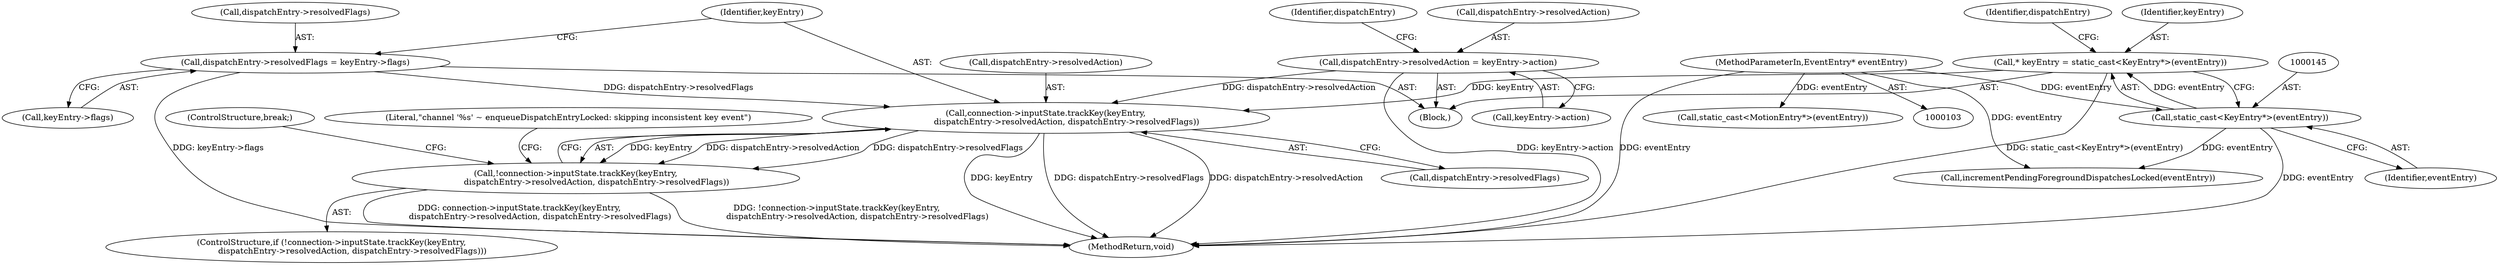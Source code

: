 digraph "0_Android_03a53d1c7765eeb3af0bc34c3dff02ada1953fbf@API" {
"1000163" [label="(Call,connection->inputState.trackKey(keyEntry,\n                dispatchEntry->resolvedAction, dispatchEntry->resolvedFlags))"];
"1000142" [label="(Call,* keyEntry = static_cast<KeyEntry*>(eventEntry))"];
"1000144" [label="(Call,static_cast<KeyEntry*>(eventEntry))"];
"1000105" [label="(MethodParameterIn,EventEntry* eventEntry)"];
"1000147" [label="(Call,dispatchEntry->resolvedAction = keyEntry->action)"];
"1000154" [label="(Call,dispatchEntry->resolvedFlags = keyEntry->flags)"];
"1000162" [label="(Call,!connection->inputState.trackKey(keyEntry,\n                dispatchEntry->resolvedAction, dispatchEntry->resolvedFlags))"];
"1000146" [label="(Identifier,eventEntry)"];
"1000161" [label="(ControlStructure,if (!connection->inputState.trackKey(keyEntry,\n                dispatchEntry->resolvedAction, dispatchEntry->resolvedFlags)))"];
"1000178" [label="(ControlStructure,break;)"];
"1000154" [label="(Call,dispatchEntry->resolvedFlags = keyEntry->flags)"];
"1000335" [label="(MethodReturn,void)"];
"1000329" [label="(Call,incrementPendingForegroundDispatchesLocked(eventEntry))"];
"1000155" [label="(Call,dispatchEntry->resolvedFlags)"];
"1000156" [label="(Identifier,dispatchEntry)"];
"1000173" [label="(Literal,\"channel '%s' ~ enqueueDispatchEntryLocked: skipping inconsistent key event\")"];
"1000149" [label="(Identifier,dispatchEntry)"];
"1000163" [label="(Call,connection->inputState.trackKey(keyEntry,\n                dispatchEntry->resolvedAction, dispatchEntry->resolvedFlags))"];
"1000162" [label="(Call,!connection->inputState.trackKey(keyEntry,\n                dispatchEntry->resolvedAction, dispatchEntry->resolvedFlags))"];
"1000148" [label="(Call,dispatchEntry->resolvedAction)"];
"1000105" [label="(MethodParameterIn,EventEntry* eventEntry)"];
"1000164" [label="(Identifier,keyEntry)"];
"1000147" [label="(Call,dispatchEntry->resolvedAction = keyEntry->action)"];
"1000151" [label="(Call,keyEntry->action)"];
"1000142" [label="(Call,* keyEntry = static_cast<KeyEntry*>(eventEntry))"];
"1000168" [label="(Call,dispatchEntry->resolvedFlags)"];
"1000143" [label="(Identifier,keyEntry)"];
"1000158" [label="(Call,keyEntry->flags)"];
"1000140" [label="(Block,)"];
"1000165" [label="(Call,dispatchEntry->resolvedAction)"];
"1000184" [label="(Call,static_cast<MotionEntry*>(eventEntry))"];
"1000144" [label="(Call,static_cast<KeyEntry*>(eventEntry))"];
"1000163" -> "1000162"  [label="AST: "];
"1000163" -> "1000168"  [label="CFG: "];
"1000164" -> "1000163"  [label="AST: "];
"1000165" -> "1000163"  [label="AST: "];
"1000168" -> "1000163"  [label="AST: "];
"1000162" -> "1000163"  [label="CFG: "];
"1000163" -> "1000335"  [label="DDG: keyEntry"];
"1000163" -> "1000335"  [label="DDG: dispatchEntry->resolvedFlags"];
"1000163" -> "1000335"  [label="DDG: dispatchEntry->resolvedAction"];
"1000163" -> "1000162"  [label="DDG: keyEntry"];
"1000163" -> "1000162"  [label="DDG: dispatchEntry->resolvedAction"];
"1000163" -> "1000162"  [label="DDG: dispatchEntry->resolvedFlags"];
"1000142" -> "1000163"  [label="DDG: keyEntry"];
"1000147" -> "1000163"  [label="DDG: dispatchEntry->resolvedAction"];
"1000154" -> "1000163"  [label="DDG: dispatchEntry->resolvedFlags"];
"1000142" -> "1000140"  [label="AST: "];
"1000142" -> "1000144"  [label="CFG: "];
"1000143" -> "1000142"  [label="AST: "];
"1000144" -> "1000142"  [label="AST: "];
"1000149" -> "1000142"  [label="CFG: "];
"1000142" -> "1000335"  [label="DDG: static_cast<KeyEntry*>(eventEntry)"];
"1000144" -> "1000142"  [label="DDG: eventEntry"];
"1000144" -> "1000146"  [label="CFG: "];
"1000145" -> "1000144"  [label="AST: "];
"1000146" -> "1000144"  [label="AST: "];
"1000144" -> "1000335"  [label="DDG: eventEntry"];
"1000105" -> "1000144"  [label="DDG: eventEntry"];
"1000144" -> "1000329"  [label="DDG: eventEntry"];
"1000105" -> "1000103"  [label="AST: "];
"1000105" -> "1000335"  [label="DDG: eventEntry"];
"1000105" -> "1000184"  [label="DDG: eventEntry"];
"1000105" -> "1000329"  [label="DDG: eventEntry"];
"1000147" -> "1000140"  [label="AST: "];
"1000147" -> "1000151"  [label="CFG: "];
"1000148" -> "1000147"  [label="AST: "];
"1000151" -> "1000147"  [label="AST: "];
"1000156" -> "1000147"  [label="CFG: "];
"1000147" -> "1000335"  [label="DDG: keyEntry->action"];
"1000154" -> "1000140"  [label="AST: "];
"1000154" -> "1000158"  [label="CFG: "];
"1000155" -> "1000154"  [label="AST: "];
"1000158" -> "1000154"  [label="AST: "];
"1000164" -> "1000154"  [label="CFG: "];
"1000154" -> "1000335"  [label="DDG: keyEntry->flags"];
"1000162" -> "1000161"  [label="AST: "];
"1000173" -> "1000162"  [label="CFG: "];
"1000178" -> "1000162"  [label="CFG: "];
"1000162" -> "1000335"  [label="DDG: connection->inputState.trackKey(keyEntry,\n                dispatchEntry->resolvedAction, dispatchEntry->resolvedFlags)"];
"1000162" -> "1000335"  [label="DDG: !connection->inputState.trackKey(keyEntry,\n                dispatchEntry->resolvedAction, dispatchEntry->resolvedFlags)"];
}
